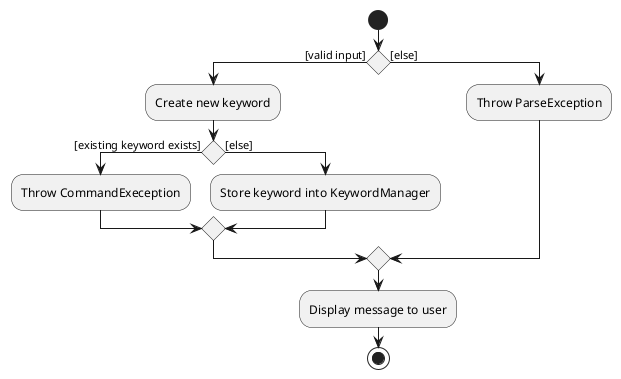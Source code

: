 @startuml AddKeywordActivityDiagram
start
if() then ([valid input])
    :Create new keyword;
    if() then ([existing keyword exists])
        :Throw CommandExeception;
    else ([else])
        :Store keyword into KeywordManager;
    endif;
else ([else])
    :Throw ParseException;
endif;
:Display message to user;
stop
@enduml
